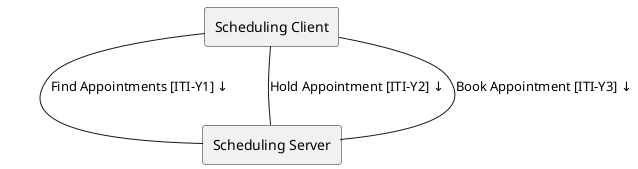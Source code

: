 @startuml ActorsAndTransactions
agent "Scheduling Client" as Client
agent "Scheduling Server" as Server
Client -- Server : "Find Appointments [ITI-Y1] ↓"
Client -- Server : "Hold Appointment [ITI-Y2] ↓"
Client -- Server : "Book Appointment [ITI-Y3] ↓"
@enduml

